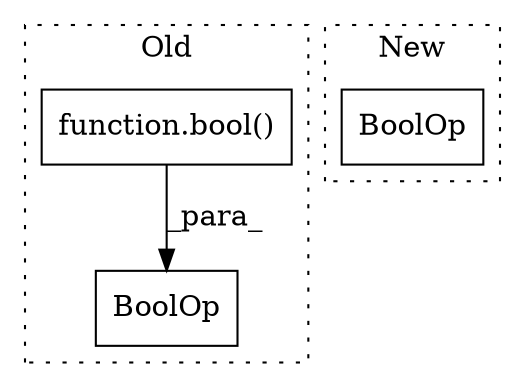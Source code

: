 digraph G {
subgraph cluster0 {
1 [label="function.bool()" a="75" s="9187,9205" l="5,1" shape="box"];
3 [label="BoolOp" a="72" s="9163" l="44" shape="box"];
label = "Old";
style="dotted";
}
subgraph cluster1 {
2 [label="BoolOp" a="72" s="9253" l="30" shape="box"];
label = "New";
style="dotted";
}
1 -> 3 [label="_para_"];
}